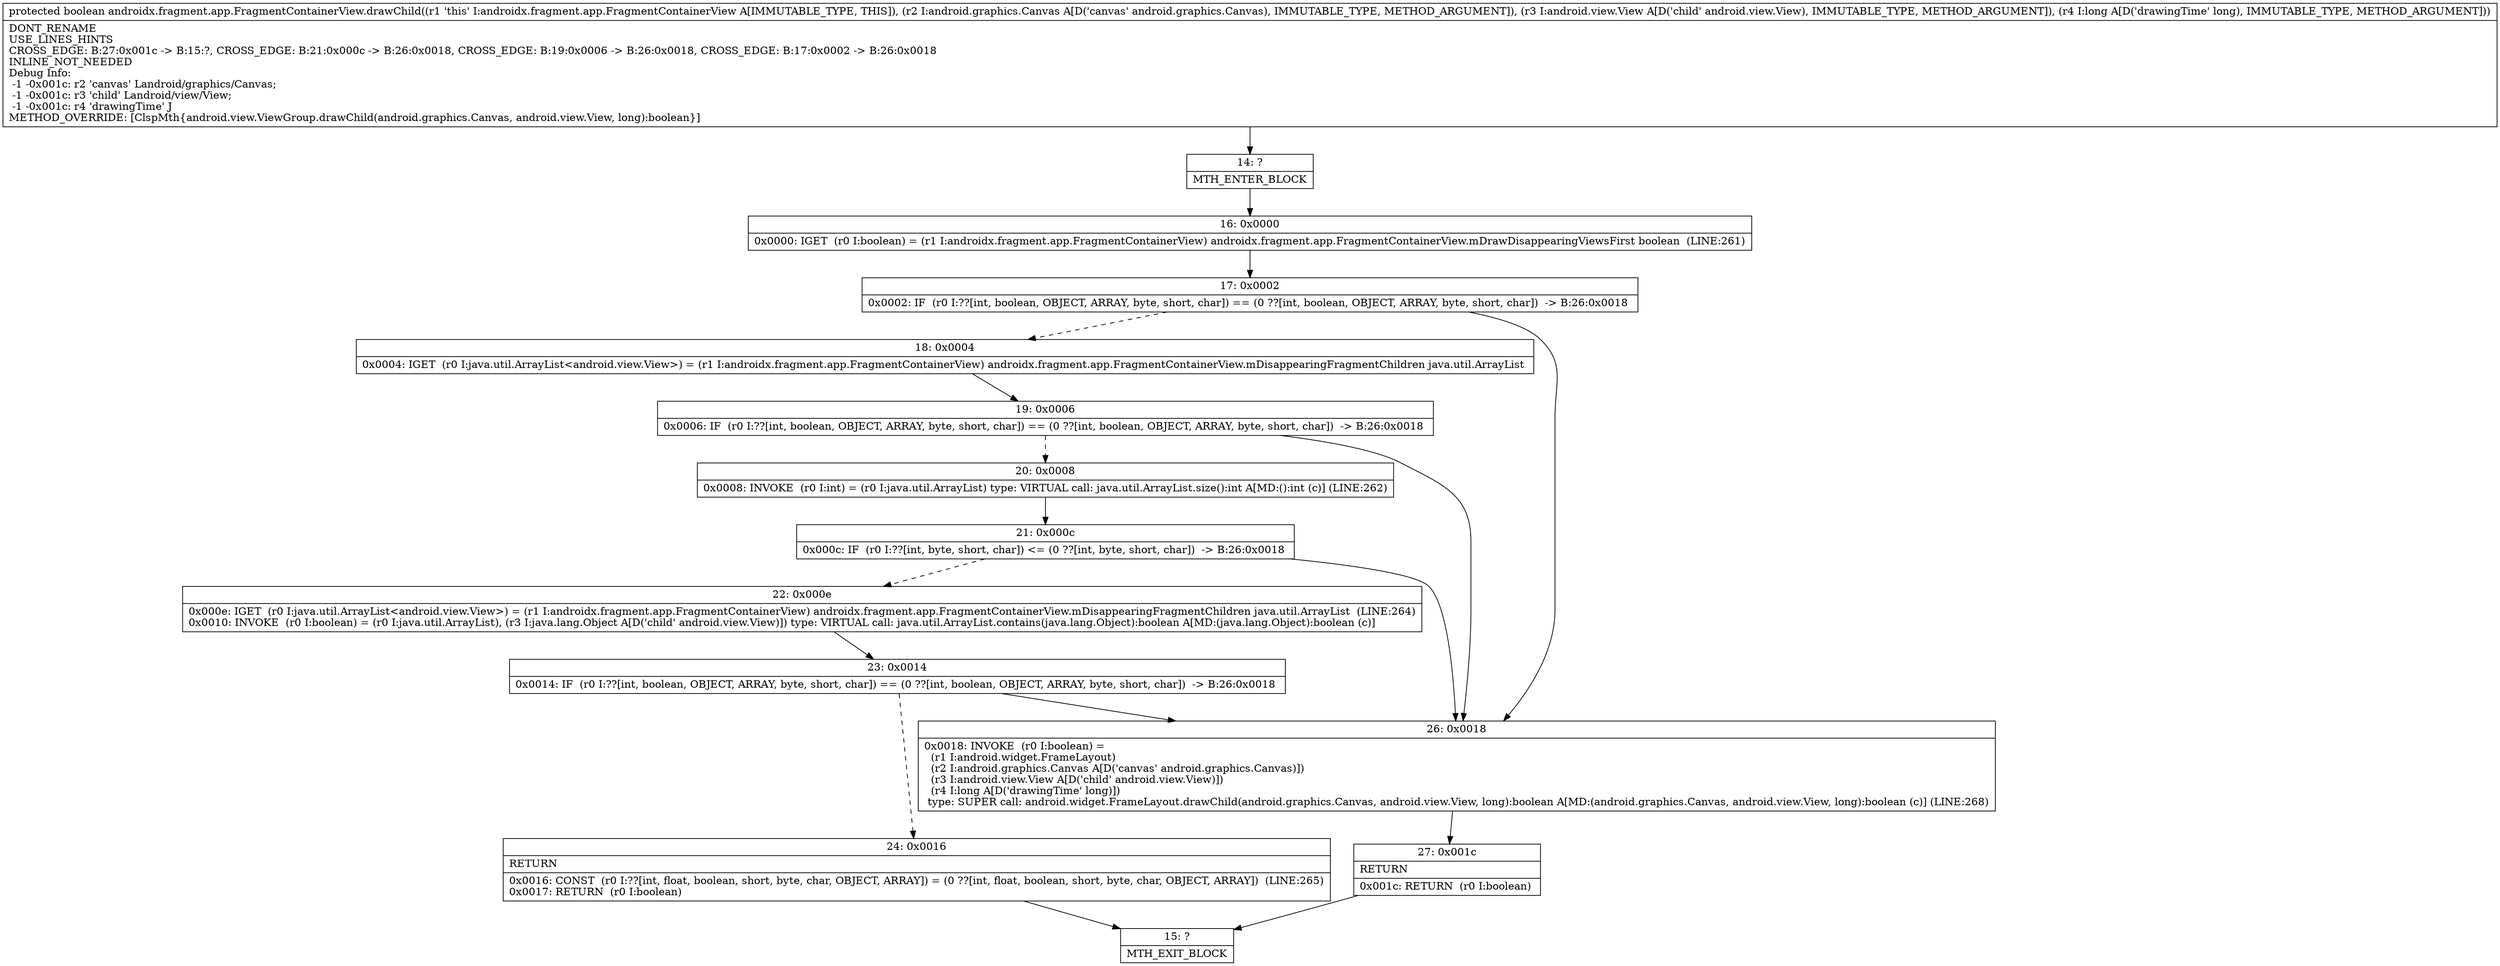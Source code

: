 digraph "CFG forandroidx.fragment.app.FragmentContainerView.drawChild(Landroid\/graphics\/Canvas;Landroid\/view\/View;J)Z" {
Node_14 [shape=record,label="{14\:\ ?|MTH_ENTER_BLOCK\l}"];
Node_16 [shape=record,label="{16\:\ 0x0000|0x0000: IGET  (r0 I:boolean) = (r1 I:androidx.fragment.app.FragmentContainerView) androidx.fragment.app.FragmentContainerView.mDrawDisappearingViewsFirst boolean  (LINE:261)\l}"];
Node_17 [shape=record,label="{17\:\ 0x0002|0x0002: IF  (r0 I:??[int, boolean, OBJECT, ARRAY, byte, short, char]) == (0 ??[int, boolean, OBJECT, ARRAY, byte, short, char])  \-\> B:26:0x0018 \l}"];
Node_18 [shape=record,label="{18\:\ 0x0004|0x0004: IGET  (r0 I:java.util.ArrayList\<android.view.View\>) = (r1 I:androidx.fragment.app.FragmentContainerView) androidx.fragment.app.FragmentContainerView.mDisappearingFragmentChildren java.util.ArrayList \l}"];
Node_19 [shape=record,label="{19\:\ 0x0006|0x0006: IF  (r0 I:??[int, boolean, OBJECT, ARRAY, byte, short, char]) == (0 ??[int, boolean, OBJECT, ARRAY, byte, short, char])  \-\> B:26:0x0018 \l}"];
Node_20 [shape=record,label="{20\:\ 0x0008|0x0008: INVOKE  (r0 I:int) = (r0 I:java.util.ArrayList) type: VIRTUAL call: java.util.ArrayList.size():int A[MD:():int (c)] (LINE:262)\l}"];
Node_21 [shape=record,label="{21\:\ 0x000c|0x000c: IF  (r0 I:??[int, byte, short, char]) \<= (0 ??[int, byte, short, char])  \-\> B:26:0x0018 \l}"];
Node_22 [shape=record,label="{22\:\ 0x000e|0x000e: IGET  (r0 I:java.util.ArrayList\<android.view.View\>) = (r1 I:androidx.fragment.app.FragmentContainerView) androidx.fragment.app.FragmentContainerView.mDisappearingFragmentChildren java.util.ArrayList  (LINE:264)\l0x0010: INVOKE  (r0 I:boolean) = (r0 I:java.util.ArrayList), (r3 I:java.lang.Object A[D('child' android.view.View)]) type: VIRTUAL call: java.util.ArrayList.contains(java.lang.Object):boolean A[MD:(java.lang.Object):boolean (c)]\l}"];
Node_23 [shape=record,label="{23\:\ 0x0014|0x0014: IF  (r0 I:??[int, boolean, OBJECT, ARRAY, byte, short, char]) == (0 ??[int, boolean, OBJECT, ARRAY, byte, short, char])  \-\> B:26:0x0018 \l}"];
Node_24 [shape=record,label="{24\:\ 0x0016|RETURN\l|0x0016: CONST  (r0 I:??[int, float, boolean, short, byte, char, OBJECT, ARRAY]) = (0 ??[int, float, boolean, short, byte, char, OBJECT, ARRAY])  (LINE:265)\l0x0017: RETURN  (r0 I:boolean) \l}"];
Node_15 [shape=record,label="{15\:\ ?|MTH_EXIT_BLOCK\l}"];
Node_26 [shape=record,label="{26\:\ 0x0018|0x0018: INVOKE  (r0 I:boolean) = \l  (r1 I:android.widget.FrameLayout)\l  (r2 I:android.graphics.Canvas A[D('canvas' android.graphics.Canvas)])\l  (r3 I:android.view.View A[D('child' android.view.View)])\l  (r4 I:long A[D('drawingTime' long)])\l type: SUPER call: android.widget.FrameLayout.drawChild(android.graphics.Canvas, android.view.View, long):boolean A[MD:(android.graphics.Canvas, android.view.View, long):boolean (c)] (LINE:268)\l}"];
Node_27 [shape=record,label="{27\:\ 0x001c|RETURN\l|0x001c: RETURN  (r0 I:boolean) \l}"];
MethodNode[shape=record,label="{protected boolean androidx.fragment.app.FragmentContainerView.drawChild((r1 'this' I:androidx.fragment.app.FragmentContainerView A[IMMUTABLE_TYPE, THIS]), (r2 I:android.graphics.Canvas A[D('canvas' android.graphics.Canvas), IMMUTABLE_TYPE, METHOD_ARGUMENT]), (r3 I:android.view.View A[D('child' android.view.View), IMMUTABLE_TYPE, METHOD_ARGUMENT]), (r4 I:long A[D('drawingTime' long), IMMUTABLE_TYPE, METHOD_ARGUMENT]))  | DONT_RENAME\lUSE_LINES_HINTS\lCROSS_EDGE: B:27:0x001c \-\> B:15:?, CROSS_EDGE: B:21:0x000c \-\> B:26:0x0018, CROSS_EDGE: B:19:0x0006 \-\> B:26:0x0018, CROSS_EDGE: B:17:0x0002 \-\> B:26:0x0018\lINLINE_NOT_NEEDED\lDebug Info:\l  \-1 \-0x001c: r2 'canvas' Landroid\/graphics\/Canvas;\l  \-1 \-0x001c: r3 'child' Landroid\/view\/View;\l  \-1 \-0x001c: r4 'drawingTime' J\lMETHOD_OVERRIDE: [ClspMth\{android.view.ViewGroup.drawChild(android.graphics.Canvas, android.view.View, long):boolean\}]\l}"];
MethodNode -> Node_14;Node_14 -> Node_16;
Node_16 -> Node_17;
Node_17 -> Node_18[style=dashed];
Node_17 -> Node_26;
Node_18 -> Node_19;
Node_19 -> Node_20[style=dashed];
Node_19 -> Node_26;
Node_20 -> Node_21;
Node_21 -> Node_22[style=dashed];
Node_21 -> Node_26;
Node_22 -> Node_23;
Node_23 -> Node_24[style=dashed];
Node_23 -> Node_26;
Node_24 -> Node_15;
Node_26 -> Node_27;
Node_27 -> Node_15;
}

